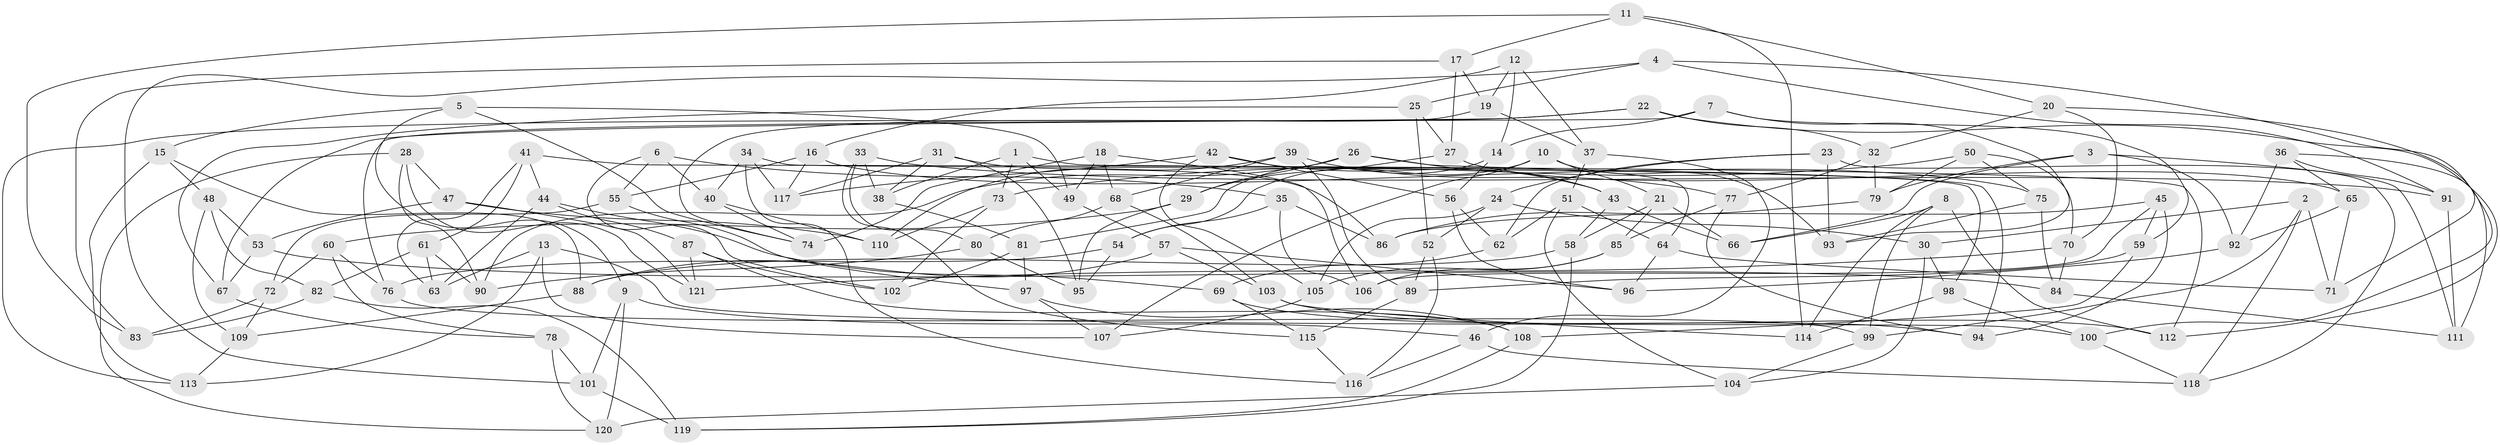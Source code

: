 // coarse degree distribution, {10: 0.14285714285714285, 8: 0.08163265306122448, 3: 0.10204081632653061, 4: 0.46938775510204084, 2: 0.02040816326530612, 7: 0.061224489795918366, 11: 0.04081632653061224, 12: 0.02040816326530612, 5: 0.02040816326530612, 6: 0.02040816326530612, 9: 0.02040816326530612}
// Generated by graph-tools (version 1.1) at 2025/53/03/04/25 22:53:56]
// undirected, 121 vertices, 242 edges
graph export_dot {
  node [color=gray90,style=filled];
  1;
  2;
  3;
  4;
  5;
  6;
  7;
  8;
  9;
  10;
  11;
  12;
  13;
  14;
  15;
  16;
  17;
  18;
  19;
  20;
  21;
  22;
  23;
  24;
  25;
  26;
  27;
  28;
  29;
  30;
  31;
  32;
  33;
  34;
  35;
  36;
  37;
  38;
  39;
  40;
  41;
  42;
  43;
  44;
  45;
  46;
  47;
  48;
  49;
  50;
  51;
  52;
  53;
  54;
  55;
  56;
  57;
  58;
  59;
  60;
  61;
  62;
  63;
  64;
  65;
  66;
  67;
  68;
  69;
  70;
  71;
  72;
  73;
  74;
  75;
  76;
  77;
  78;
  79;
  80;
  81;
  82;
  83;
  84;
  85;
  86;
  87;
  88;
  89;
  90;
  91;
  92;
  93;
  94;
  95;
  96;
  97;
  98;
  99;
  100;
  101;
  102;
  103;
  104;
  105;
  106;
  107;
  108;
  109;
  110;
  111;
  112;
  113;
  114;
  115;
  116;
  117;
  118;
  119;
  120;
  121;
  1 -- 49;
  1 -- 38;
  1 -- 112;
  1 -- 73;
  2 -- 99;
  2 -- 71;
  2 -- 30;
  2 -- 118;
  3 -- 111;
  3 -- 66;
  3 -- 92;
  3 -- 79;
  4 -- 25;
  4 -- 91;
  4 -- 71;
  4 -- 101;
  5 -- 9;
  5 -- 49;
  5 -- 74;
  5 -- 15;
  6 -- 35;
  6 -- 40;
  6 -- 102;
  6 -- 55;
  7 -- 76;
  7 -- 14;
  7 -- 59;
  7 -- 93;
  8 -- 112;
  8 -- 99;
  8 -- 114;
  8 -- 66;
  9 -- 101;
  9 -- 120;
  9 -- 46;
  10 -- 93;
  10 -- 21;
  10 -- 54;
  10 -- 107;
  11 -- 17;
  11 -- 114;
  11 -- 20;
  11 -- 83;
  12 -- 19;
  12 -- 14;
  12 -- 16;
  12 -- 37;
  13 -- 107;
  13 -- 63;
  13 -- 113;
  13 -- 100;
  14 -- 81;
  14 -- 56;
  15 -- 88;
  15 -- 113;
  15 -- 48;
  16 -- 117;
  16 -- 55;
  16 -- 75;
  17 -- 27;
  17 -- 19;
  17 -- 83;
  18 -- 106;
  18 -- 49;
  18 -- 68;
  18 -- 74;
  19 -- 37;
  19 -- 74;
  20 -- 100;
  20 -- 70;
  20 -- 32;
  21 -- 58;
  21 -- 66;
  21 -- 85;
  22 -- 67;
  22 -- 32;
  22 -- 112;
  22 -- 113;
  23 -- 93;
  23 -- 24;
  23 -- 62;
  23 -- 118;
  24 -- 105;
  24 -- 52;
  24 -- 30;
  25 -- 67;
  25 -- 27;
  25 -- 52;
  26 -- 43;
  26 -- 29;
  26 -- 64;
  26 -- 90;
  27 -- 29;
  27 -- 65;
  28 -- 90;
  28 -- 121;
  28 -- 120;
  28 -- 47;
  29 -- 60;
  29 -- 95;
  30 -- 98;
  30 -- 104;
  31 -- 38;
  31 -- 95;
  31 -- 117;
  31 -- 86;
  32 -- 77;
  32 -- 79;
  33 -- 80;
  33 -- 115;
  33 -- 38;
  33 -- 91;
  34 -- 117;
  34 -- 94;
  34 -- 40;
  34 -- 116;
  35 -- 54;
  35 -- 86;
  35 -- 106;
  36 -- 92;
  36 -- 111;
  36 -- 65;
  36 -- 91;
  37 -- 46;
  37 -- 51;
  38 -- 81;
  39 -- 68;
  39 -- 110;
  39 -- 77;
  39 -- 89;
  40 -- 74;
  40 -- 110;
  41 -- 44;
  41 -- 63;
  41 -- 61;
  41 -- 98;
  42 -- 56;
  42 -- 43;
  42 -- 117;
  42 -- 105;
  43 -- 58;
  43 -- 66;
  44 -- 63;
  44 -- 87;
  44 -- 69;
  45 -- 106;
  45 -- 59;
  45 -- 86;
  45 -- 94;
  46 -- 116;
  46 -- 118;
  47 -- 53;
  47 -- 110;
  47 -- 121;
  48 -- 109;
  48 -- 53;
  48 -- 82;
  49 -- 57;
  50 -- 75;
  50 -- 73;
  50 -- 70;
  50 -- 79;
  51 -- 64;
  51 -- 62;
  51 -- 104;
  52 -- 89;
  52 -- 116;
  53 -- 67;
  53 -- 84;
  54 -- 95;
  54 -- 76;
  55 -- 97;
  55 -- 72;
  56 -- 96;
  56 -- 62;
  57 -- 96;
  57 -- 88;
  57 -- 103;
  58 -- 119;
  58 -- 88;
  59 -- 108;
  59 -- 89;
  60 -- 78;
  60 -- 76;
  60 -- 72;
  61 -- 63;
  61 -- 90;
  61 -- 82;
  62 -- 69;
  64 -- 71;
  64 -- 96;
  65 -- 71;
  65 -- 92;
  67 -- 78;
  68 -- 103;
  68 -- 80;
  69 -- 94;
  69 -- 115;
  70 -- 84;
  70 -- 121;
  72 -- 83;
  72 -- 109;
  73 -- 110;
  73 -- 102;
  75 -- 93;
  75 -- 84;
  76 -- 99;
  77 -- 85;
  77 -- 94;
  78 -- 120;
  78 -- 101;
  79 -- 86;
  80 -- 95;
  80 -- 90;
  81 -- 97;
  81 -- 102;
  82 -- 83;
  82 -- 119;
  84 -- 111;
  85 -- 106;
  85 -- 105;
  87 -- 121;
  87 -- 108;
  87 -- 102;
  88 -- 109;
  89 -- 115;
  91 -- 111;
  92 -- 96;
  97 -- 107;
  97 -- 108;
  98 -- 114;
  98 -- 100;
  99 -- 104;
  100 -- 118;
  101 -- 119;
  103 -- 114;
  103 -- 112;
  104 -- 120;
  105 -- 107;
  108 -- 119;
  109 -- 113;
  115 -- 116;
}
